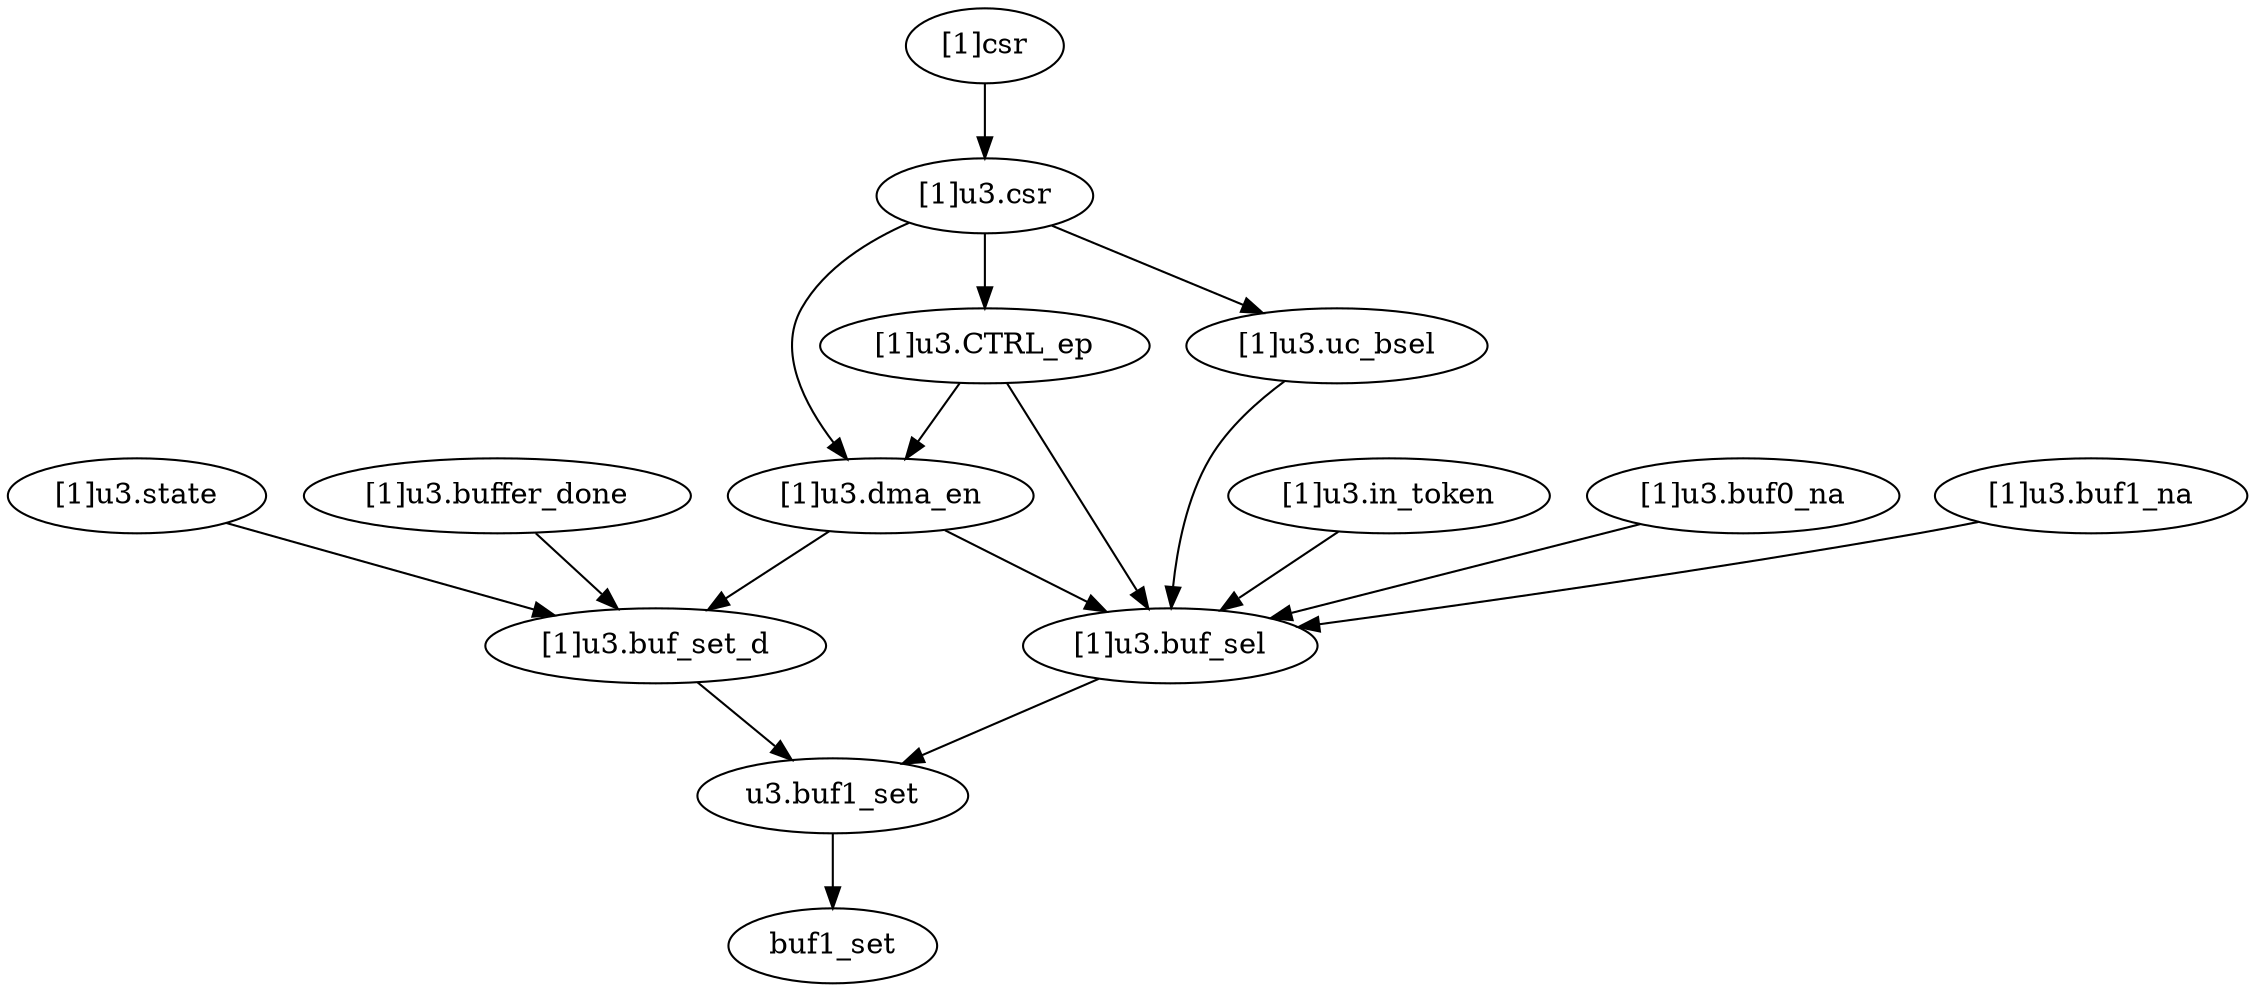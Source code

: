 strict digraph "" {
	"[1]u3.buf_sel"	 [complexity=3,
		importance=0.00605271604371,
		rank=0.00201757201457];
	"u3.buf1_set"	 [complexity=0,
		importance=0.00378289610738,
		rank=0.0];
	"[1]u3.buf_sel" -> "u3.buf1_set";
	"[1]u3.in_token"	 [complexity=10,
		importance=0.00782753910767,
		rank=0.000782753910767];
	"[1]u3.in_token" -> "[1]u3.buf_sel";
	"[1]u3.buf_set_d"	 [complexity=3,
		importance=0.0054756973903,
		rank=0.00182523246343];
	"[1]u3.buf_set_d" -> "u3.buf1_set";
	"[1]u3.state"	 [complexity=4,
		importance=0.0157562692928,
		rank=0.00393906732321];
	"[1]u3.state" -> "[1]u3.buf_set_d";
	"[1]u3.dma_en"	 [complexity=5,
		importance=0.00683119593527,
		rank=0.00136623918705];
	"[1]u3.dma_en" -> "[1]u3.buf_sel";
	"[1]u3.dma_en" -> "[1]u3.buf_set_d";
	"[1]u3.CTRL_ep"	 [complexity=8,
		importance=0.00816705048213,
		rank=0.00102088131027];
	"[1]u3.CTRL_ep" -> "[1]u3.buf_sel";
	"[1]u3.CTRL_ep" -> "[1]u3.dma_en";
	buf1_set	 [complexity=0,
		importance=0.00214526548889,
		rank=0.0];
	"u3.buf1_set" -> buf1_set;
	"[1]u3.buffer_done"	 [complexity=5,
		importance=0.00806374470938,
		rank=0.00161274894188];
	"[1]u3.buffer_done" -> "[1]u3.buf_set_d";
	"[1]u3.buf0_na"	 [complexity=10,
		importance=0.00787659727073,
		rank=0.000787659727073];
	"[1]u3.buf0_na" -> "[1]u3.buf_sel";
	"[1]u3.csr"	 [complexity=10,
		importance=0.0101567233286,
		rank=0.00101567233286];
	"[1]u3.csr" -> "[1]u3.dma_en";
	"[1]u3.csr" -> "[1]u3.CTRL_ep";
	"[1]u3.uc_bsel"	 [complexity=10,
		importance=0.00738857059057,
		rank=0.000738857059057];
	"[1]u3.csr" -> "[1]u3.uc_bsel";
	"[1]u3.uc_bsel" -> "[1]u3.buf_sel";
	"[1]csr"	 [complexity=10,
		importance=0.0114831926427,
		rank=0.00114831926427];
	"[1]csr" -> "[1]u3.csr";
	"[1]u3.buf1_na"	 [complexity=10,
		importance=0.00798713084032,
		rank=0.000798713084032];
	"[1]u3.buf1_na" -> "[1]u3.buf_sel";
}
